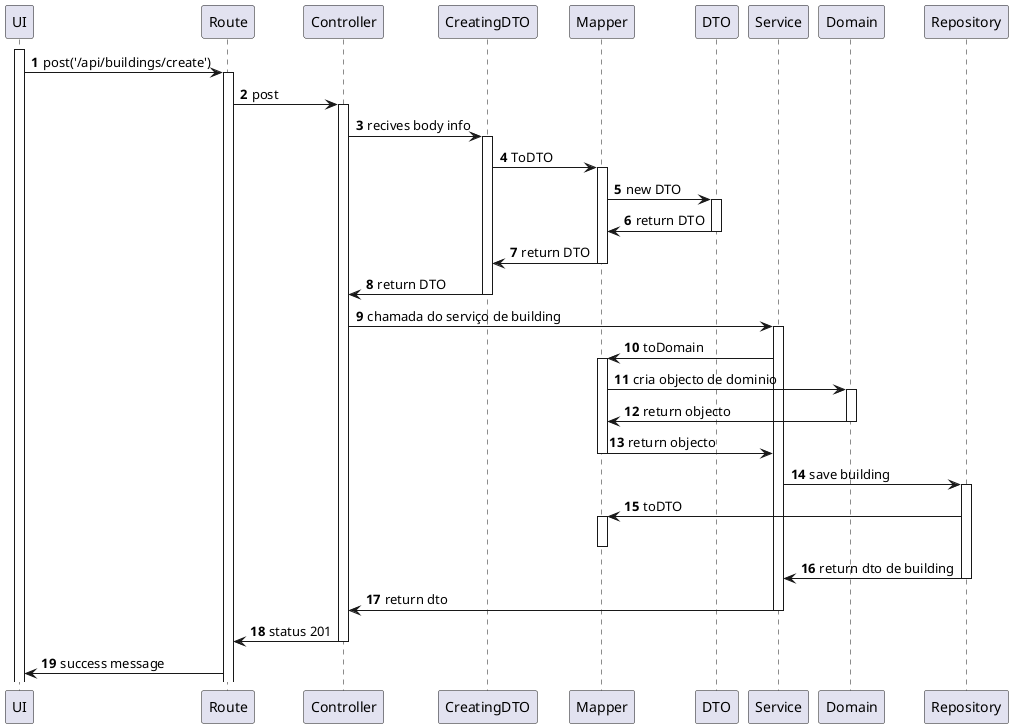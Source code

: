 @startuml
'https://plantuml.com/sequence-diagram

autonumber

participant UI as UI
participant Route  as R
participant Controller as C
participant CreatingDTO as CDTO
participant Mapper as M
participant DTO as DTO
participant Service as S
participant Domain as D
participant Repository as Repo


activate UI

UI -> R : post('/api/buildings/create')

activate R

R -> C : post

activate C

C -> CDTO : recives body info

activate CDTO

CDTO -> M : ToDTO

activate M

M -> DTO : new DTO

activate DTO

DTO -> M : return DTO

deactivate DTO

M -> CDTO : return DTO

deactivate M

CDTO -> C : return DTO

deactivate CDTO

C -> S : chamada do serviço de building

activate S

S -> M : toDomain

activate M

M -> D : cria objecto de dominio

activate D

D -> M : return objecto

deactivate D

M -> S : return objecto

deactivate M

S -> Repo : save building

activate Repo

Repo -> M : toDTO

activate M
deactivate M

Repo -> S : return dto de building

deactivate Repo

S-> C : return dto

deactivate S

C -> R : status 201

deactivate C

R -> UI : success message

@enduml